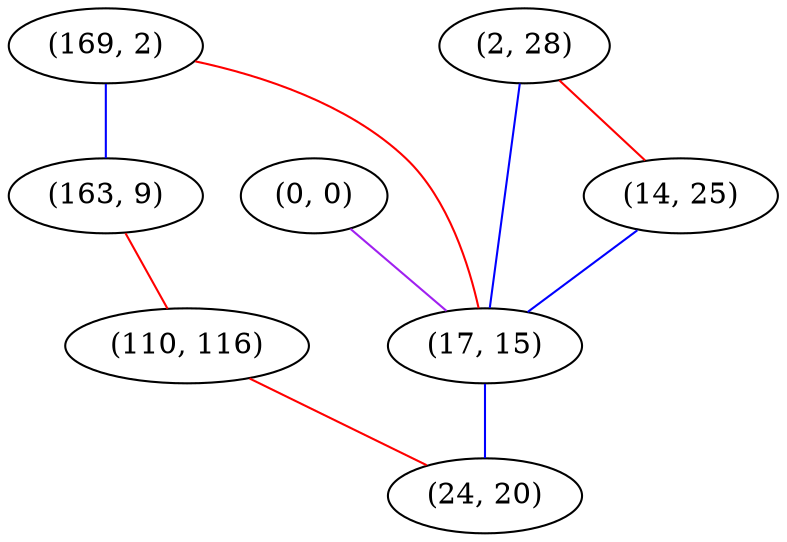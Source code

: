 graph "" {
"(0, 0)";
"(2, 28)";
"(169, 2)";
"(14, 25)";
"(163, 9)";
"(110, 116)";
"(17, 15)";
"(24, 20)";
"(0, 0)" -- "(17, 15)"  [color=purple, key=0, weight=4];
"(2, 28)" -- "(14, 25)"  [color=red, key=0, weight=1];
"(2, 28)" -- "(17, 15)"  [color=blue, key=0, weight=3];
"(169, 2)" -- "(163, 9)"  [color=blue, key=0, weight=3];
"(169, 2)" -- "(17, 15)"  [color=red, key=0, weight=1];
"(14, 25)" -- "(17, 15)"  [color=blue, key=0, weight=3];
"(163, 9)" -- "(110, 116)"  [color=red, key=0, weight=1];
"(110, 116)" -- "(24, 20)"  [color=red, key=0, weight=1];
"(17, 15)" -- "(24, 20)"  [color=blue, key=0, weight=3];
}

